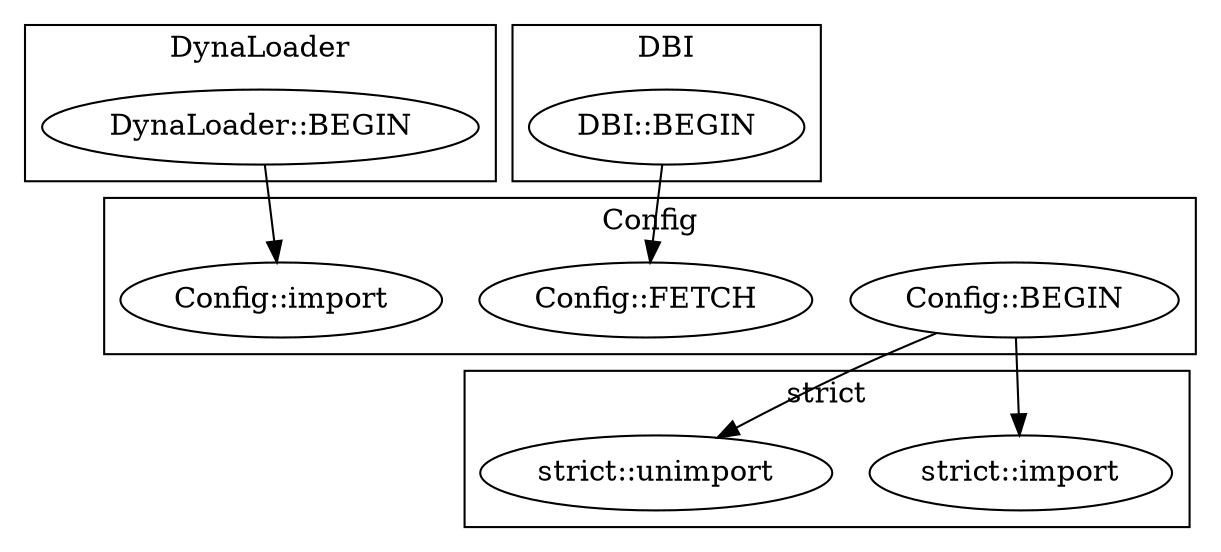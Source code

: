 digraph {
graph [overlap=false]
subgraph cluster_Config {
	label="Config";
	"Config::BEGIN";
	"Config::import";
	"Config::FETCH";
}
subgraph cluster_DynaLoader {
	label="DynaLoader";
	"DynaLoader::BEGIN";
}
subgraph cluster_DBI {
	label="DBI";
	"DBI::BEGIN";
}
subgraph cluster_strict {
	label="strict";
	"strict::import";
	"strict::unimport";
}
"DynaLoader::BEGIN" -> "Config::import";
"Config::BEGIN" -> "strict::unimport";
"DBI::BEGIN" -> "Config::FETCH";
"Config::BEGIN" -> "strict::import";
}

